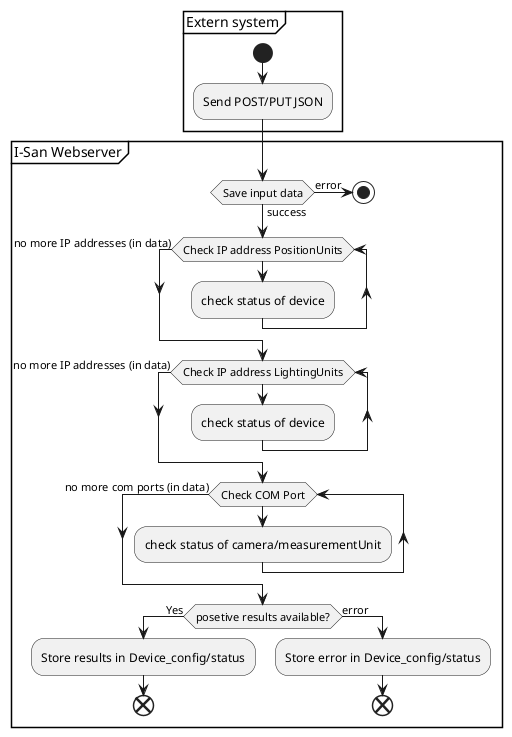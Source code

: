 @startuml device Config

partition "Extern system" {
    start
    :Send POST/PUT JSON;
}

partition "I-San Webserver" {
if (Save input data) then (error)
    stop
else (success)
endif
while (Check IP address PositionUnits)
    :check status of device;
endwhile (no more IP addresses (in data))

while (Check IP address LightingUnits)
    :check status of device;
endwhile (no more IP addresses (in data))

while (Check COM Port)
    :check status of camera/measurementUnit;


endwhile (no more com ports (in data))
if (posetive results available?) then (Yes)
    :Store results in Device_config/status;
    end

else (error)
    :Store error in Device_config/status;
end

@enduml
}




@startuml Scan config

partition "Extern system" {
    start
    :Send POST/PUT JSON;
}


partition "I-San Webserver" {
    if (Save input data) then (error)
    stop
else (success)
endif

:calculation resolution;

:calculation picturescope;

:save config in Scan_Config/Status;

end 
@enduml
}



@startuml Config Scan
start

:Überprüfe Bedingung;
if (Bedingung erfüllt?) then (Ja)
    :Aktion A;
else (Nein)
    :Aktion B;
endif

:Weiterer Schritt;
while (Wiederhole Bedingung?)
    :Aktion in Schleife;
endwhile (Fertig)

fork
    :Parallel 1;
fork again
    :Parallel 2;
end fork

stop
@enduml


@startuml Config COMPort
start

:Überprüfe Bedingung;
if (Bedingung erfüllt?) then (Ja)
    :Aktion A;
else (Nein)
    :Aktion B;
endif

:Weiterer Schritt;
while (Wiederhole Bedingung?)
    :Aktion in Schleife;
endwhile (Fertig)

fork
    :Parallel 1;
fork again
    :Parallel 2;
end fork

stop
@enduml




PUT/POST -> send : IP Adresses (max 3) from PositionUnits -> Ip Lightingmoduls (max X) -> schreiben in Json -> Verbindungstest mit ACK -> Antwort an PositionUnits ->